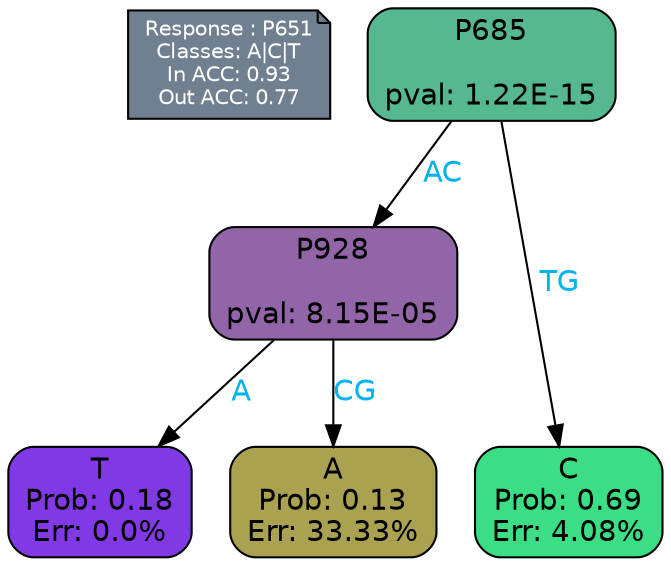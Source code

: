 digraph Tree {
node [shape=box, style="filled, rounded", color="black", fontname=helvetica] ;
graph [ranksep=equally, splines=polylines, bgcolor=transparent, dpi=600] ;
edge [fontname=helvetica] ;
LEGEND [label="Response : P651
Classes: A|C|T
In ACC: 0.93
Out ACC: 0.77
",shape=note,align=left,style=filled,fillcolor="slategray",fontcolor="white",fontsize=10];1 [label="P685

pval: 1.22E-15", fillcolor="#56b890"] ;
2 [label="P928

pval: 8.15E-05", fillcolor="#9264a8"] ;
3 [label="T
Prob: 0.18
Err: 0.0%", fillcolor="#8139e5"] ;
4 [label="A
Prob: 0.13
Err: 33.33%", fillcolor="#aba251"] ;
5 [label="C
Prob: 0.69
Err: 4.08%", fillcolor="#3bdd85"] ;
1 -> 2 [label="AC",fontcolor=deepskyblue2] ;
1 -> 5 [label="TG",fontcolor=deepskyblue2] ;
2 -> 3 [label="A",fontcolor=deepskyblue2] ;
2 -> 4 [label="CG",fontcolor=deepskyblue2] ;
{rank = same; 3;4;5;}{rank = same; LEGEND;1;}}
